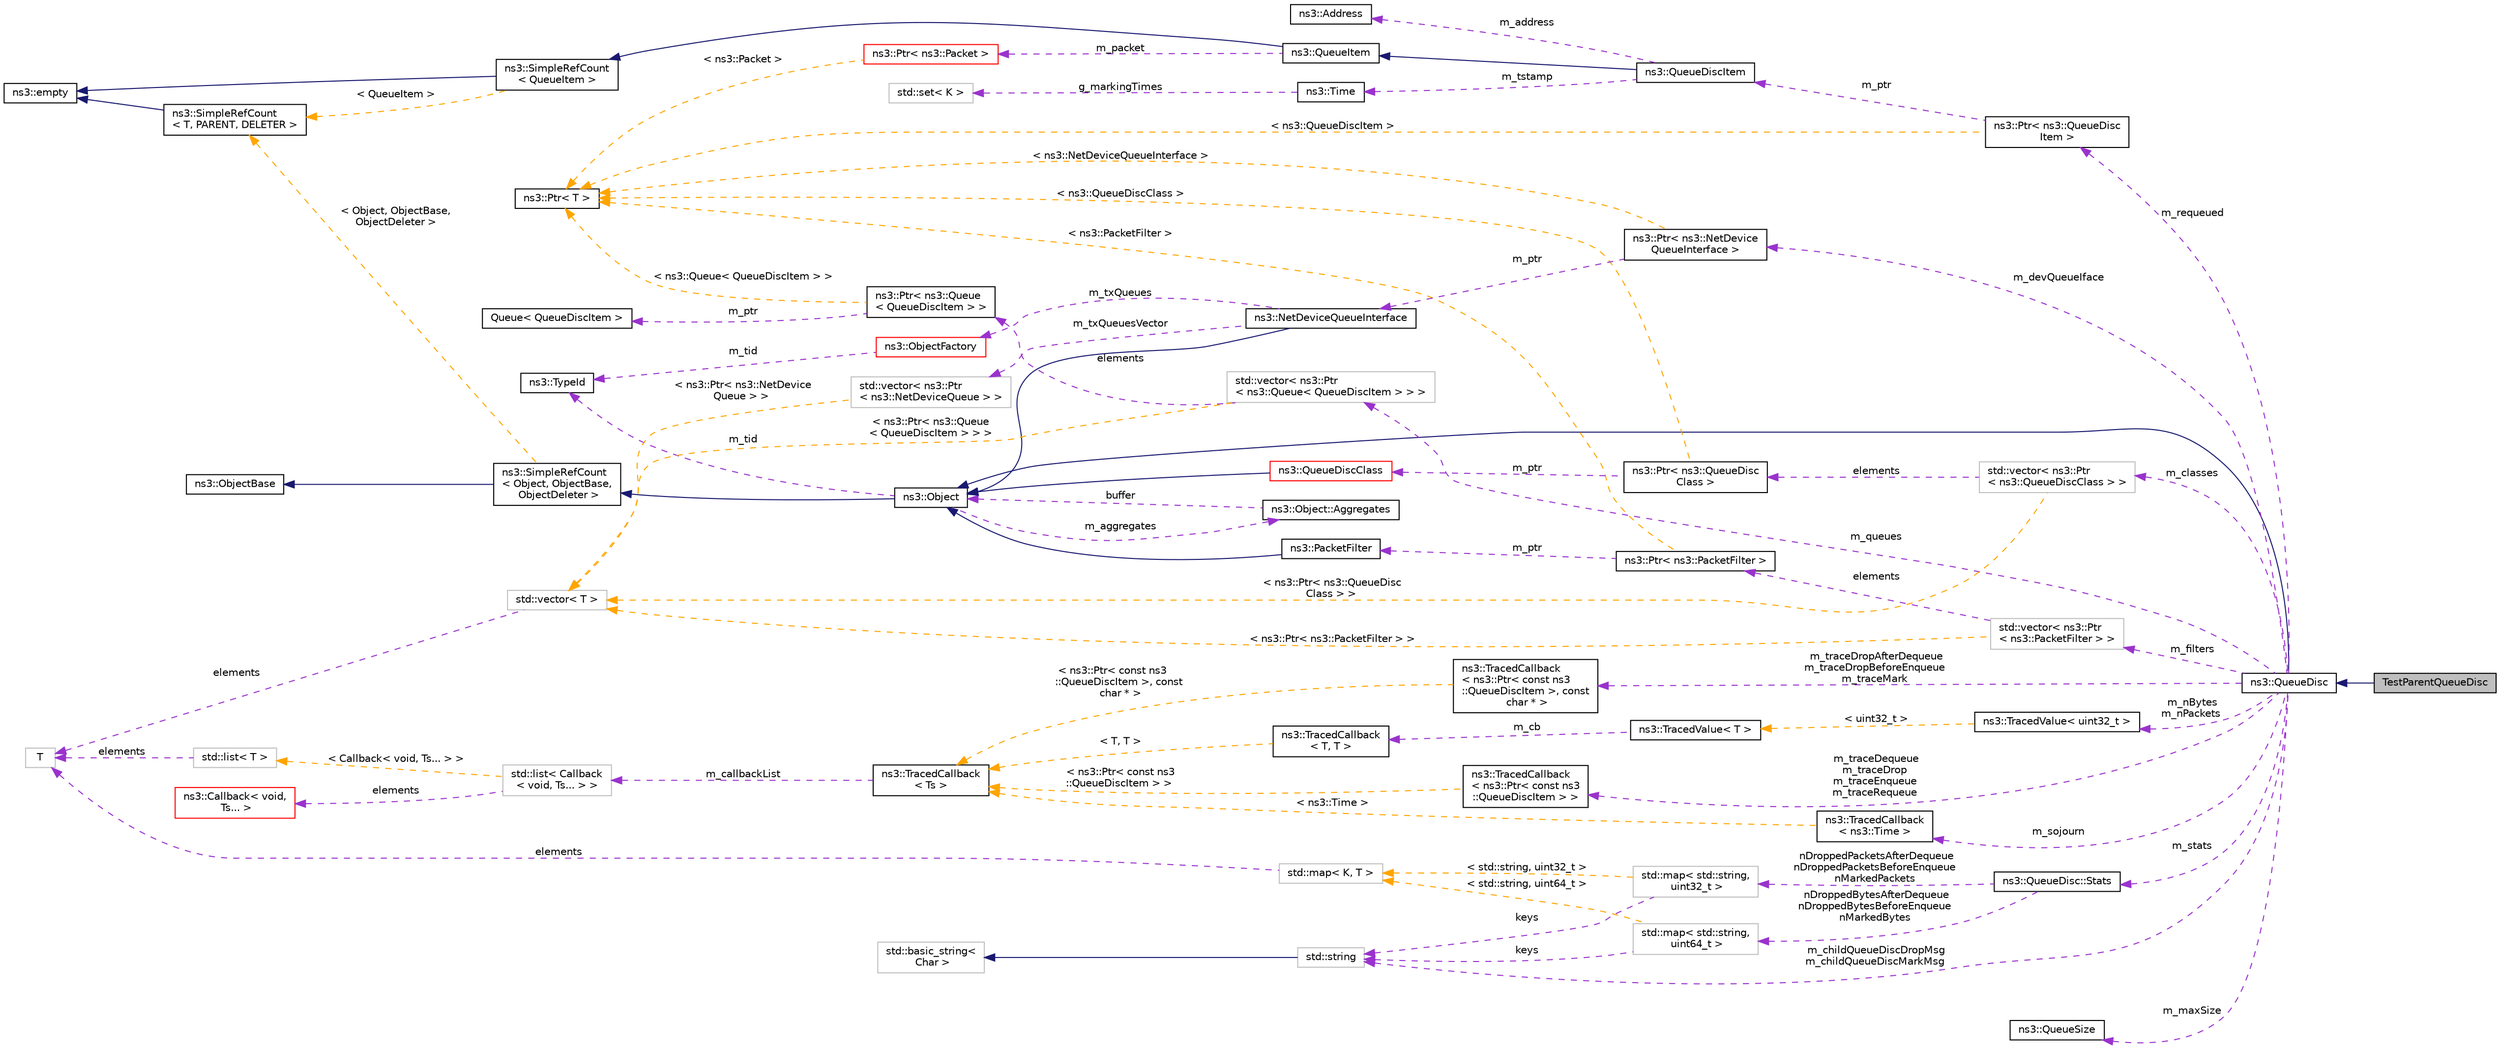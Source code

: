 digraph "TestParentQueueDisc"
{
 // LATEX_PDF_SIZE
  edge [fontname="Helvetica",fontsize="10",labelfontname="Helvetica",labelfontsize="10"];
  node [fontname="Helvetica",fontsize="10",shape=record];
  rankdir="LR";
  Node1 [label="TestParentQueueDisc",height=0.2,width=0.4,color="black", fillcolor="grey75", style="filled", fontcolor="black",tooltip="Test Parent Queue Disc having a child of type TestChildQueueDisc."];
  Node2 -> Node1 [dir="back",color="midnightblue",fontsize="10",style="solid",fontname="Helvetica"];
  Node2 [label="ns3::QueueDisc",height=0.2,width=0.4,color="black", fillcolor="white", style="filled",URL="$classns3_1_1_queue_disc.html",tooltip="QueueDisc is an abstract base class providing the interface and implementing the operations common to..."];
  Node3 -> Node2 [dir="back",color="midnightblue",fontsize="10",style="solid",fontname="Helvetica"];
  Node3 [label="ns3::Object",height=0.2,width=0.4,color="black", fillcolor="white", style="filled",URL="$classns3_1_1_object.html",tooltip="A base class which provides memory management and object aggregation."];
  Node4 -> Node3 [dir="back",color="midnightblue",fontsize="10",style="solid",fontname="Helvetica"];
  Node4 [label="ns3::SimpleRefCount\l\< Object, ObjectBase,\l ObjectDeleter \>",height=0.2,width=0.4,color="black", fillcolor="white", style="filled",URL="$classns3_1_1_simple_ref_count.html",tooltip=" "];
  Node5 -> Node4 [dir="back",color="midnightblue",fontsize="10",style="solid",fontname="Helvetica"];
  Node5 [label="ns3::ObjectBase",height=0.2,width=0.4,color="black", fillcolor="white", style="filled",URL="$classns3_1_1_object_base.html",tooltip="Anchor the ns-3 type and attribute system."];
  Node6 -> Node4 [dir="back",color="orange",fontsize="10",style="dashed",label=" \< Object, ObjectBase,\l ObjectDeleter \>" ,fontname="Helvetica"];
  Node6 [label="ns3::SimpleRefCount\l\< T, PARENT, DELETER \>",height=0.2,width=0.4,color="black", fillcolor="white", style="filled",URL="$classns3_1_1_simple_ref_count.html",tooltip="A template-based reference counting class."];
  Node7 -> Node6 [dir="back",color="midnightblue",fontsize="10",style="solid",fontname="Helvetica"];
  Node7 [label="ns3::empty",height=0.2,width=0.4,color="black", fillcolor="white", style="filled",URL="$classns3_1_1empty.html",tooltip="make Callback use a separate empty type"];
  Node8 -> Node3 [dir="back",color="darkorchid3",fontsize="10",style="dashed",label=" m_tid" ,fontname="Helvetica"];
  Node8 [label="ns3::TypeId",height=0.2,width=0.4,color="black", fillcolor="white", style="filled",URL="$classns3_1_1_type_id.html",tooltip="a unique identifier for an interface."];
  Node9 -> Node3 [dir="back",color="darkorchid3",fontsize="10",style="dashed",label=" m_aggregates" ,fontname="Helvetica"];
  Node9 [label="ns3::Object::Aggregates",height=0.2,width=0.4,color="black", fillcolor="white", style="filled",URL="$structns3_1_1_object_1_1_aggregates.html",tooltip="The list of Objects aggregated to this one."];
  Node3 -> Node9 [dir="back",color="darkorchid3",fontsize="10",style="dashed",label=" buffer" ,fontname="Helvetica"];
  Node10 -> Node2 [dir="back",color="darkorchid3",fontsize="10",style="dashed",label=" m_queues" ,fontname="Helvetica"];
  Node10 [label="std::vector\< ns3::Ptr\l\< ns3::Queue\< QueueDiscItem \> \> \>",height=0.2,width=0.4,color="grey75", fillcolor="white", style="filled",tooltip=" "];
  Node11 -> Node10 [dir="back",color="darkorchid3",fontsize="10",style="dashed",label=" elements" ,fontname="Helvetica"];
  Node11 [label="ns3::Ptr\< ns3::Queue\l\< QueueDiscItem \> \>",height=0.2,width=0.4,color="black", fillcolor="white", style="filled",URL="$classns3_1_1_ptr.html",tooltip=" "];
  Node12 -> Node11 [dir="back",color="darkorchid3",fontsize="10",style="dashed",label=" m_ptr" ,fontname="Helvetica"];
  Node12 [label="Queue\< QueueDiscItem \>",height=0.2,width=0.4,color="black", fillcolor="white", style="filled",URL="$classns3_1_1_queue_3_01_queue_disc_item_01_4.html",tooltip="Introspection did not find any typical Config paths."];
  Node13 -> Node11 [dir="back",color="orange",fontsize="10",style="dashed",label=" \< ns3::Queue\< QueueDiscItem \> \>" ,fontname="Helvetica"];
  Node13 [label="ns3::Ptr\< T \>",height=0.2,width=0.4,color="black", fillcolor="white", style="filled",URL="$classns3_1_1_ptr.html",tooltip="Smart pointer class similar to boost::intrusive_ptr."];
  Node14 -> Node10 [dir="back",color="orange",fontsize="10",style="dashed",label=" \< ns3::Ptr\< ns3::Queue\l\< QueueDiscItem \> \> \>" ,fontname="Helvetica"];
  Node14 [label="std::vector\< T \>",height=0.2,width=0.4,color="grey75", fillcolor="white", style="filled",tooltip=" "];
  Node15 -> Node14 [dir="back",color="darkorchid3",fontsize="10",style="dashed",label=" elements" ,fontname="Helvetica"];
  Node15 [label="T",height=0.2,width=0.4,color="grey75", fillcolor="white", style="filled",tooltip=" "];
  Node16 -> Node2 [dir="back",color="darkorchid3",fontsize="10",style="dashed",label=" m_traceDequeue\nm_traceDrop\nm_traceEnqueue\nm_traceRequeue" ,fontname="Helvetica"];
  Node16 [label="ns3::TracedCallback\l\< ns3::Ptr\< const ns3\l::QueueDiscItem \> \>",height=0.2,width=0.4,color="black", fillcolor="white", style="filled",URL="$classns3_1_1_traced_callback.html",tooltip=" "];
  Node17 -> Node16 [dir="back",color="orange",fontsize="10",style="dashed",label=" \< ns3::Ptr\< const ns3\l::QueueDiscItem \> \>" ,fontname="Helvetica"];
  Node17 [label="ns3::TracedCallback\l\< Ts \>",height=0.2,width=0.4,color="black", fillcolor="white", style="filled",URL="$classns3_1_1_traced_callback.html",tooltip="Forward calls to a chain of Callback."];
  Node18 -> Node17 [dir="back",color="darkorchid3",fontsize="10",style="dashed",label=" m_callbackList" ,fontname="Helvetica"];
  Node18 [label="std::list\< Callback\l\< void, Ts... \> \>",height=0.2,width=0.4,color="grey75", fillcolor="white", style="filled",tooltip=" "];
  Node19 -> Node18 [dir="back",color="darkorchid3",fontsize="10",style="dashed",label=" elements" ,fontname="Helvetica"];
  Node19 [label="ns3::Callback\< void,\l Ts... \>",height=0.2,width=0.4,color="red", fillcolor="white", style="filled",URL="$classns3_1_1_callback.html",tooltip=" "];
  Node25 -> Node18 [dir="back",color="orange",fontsize="10",style="dashed",label=" \< Callback\< void, Ts... \> \>" ,fontname="Helvetica"];
  Node25 [label="std::list\< T \>",height=0.2,width=0.4,color="grey75", fillcolor="white", style="filled",tooltip=" "];
  Node15 -> Node25 [dir="back",color="darkorchid3",fontsize="10",style="dashed",label=" elements" ,fontname="Helvetica"];
  Node26 -> Node2 [dir="back",color="darkorchid3",fontsize="10",style="dashed",label=" m_maxSize" ,fontname="Helvetica"];
  Node26 [label="ns3::QueueSize",height=0.2,width=0.4,color="black", fillcolor="white", style="filled",URL="$classns3_1_1_queue_size.html",tooltip="Class for representing queue sizes."];
  Node27 -> Node2 [dir="back",color="darkorchid3",fontsize="10",style="dashed",label=" m_filters" ,fontname="Helvetica"];
  Node27 [label="std::vector\< ns3::Ptr\l\< ns3::PacketFilter \> \>",height=0.2,width=0.4,color="grey75", fillcolor="white", style="filled",tooltip=" "];
  Node28 -> Node27 [dir="back",color="darkorchid3",fontsize="10",style="dashed",label=" elements" ,fontname="Helvetica"];
  Node28 [label="ns3::Ptr\< ns3::PacketFilter \>",height=0.2,width=0.4,color="black", fillcolor="white", style="filled",URL="$classns3_1_1_ptr.html",tooltip=" "];
  Node29 -> Node28 [dir="back",color="darkorchid3",fontsize="10",style="dashed",label=" m_ptr" ,fontname="Helvetica"];
  Node29 [label="ns3::PacketFilter",height=0.2,width=0.4,color="black", fillcolor="white", style="filled",URL="$classns3_1_1_packet_filter.html",tooltip="PacketFilter is the abstract base class for filters used by queue discs to classify packets."];
  Node3 -> Node29 [dir="back",color="midnightblue",fontsize="10",style="solid",fontname="Helvetica"];
  Node13 -> Node28 [dir="back",color="orange",fontsize="10",style="dashed",label=" \< ns3::PacketFilter \>" ,fontname="Helvetica"];
  Node14 -> Node27 [dir="back",color="orange",fontsize="10",style="dashed",label=" \< ns3::Ptr\< ns3::PacketFilter \> \>" ,fontname="Helvetica"];
  Node30 -> Node2 [dir="back",color="darkorchid3",fontsize="10",style="dashed",label=" m_requeued" ,fontname="Helvetica"];
  Node30 [label="ns3::Ptr\< ns3::QueueDisc\lItem \>",height=0.2,width=0.4,color="black", fillcolor="white", style="filled",URL="$classns3_1_1_ptr.html",tooltip=" "];
  Node31 -> Node30 [dir="back",color="darkorchid3",fontsize="10",style="dashed",label=" m_ptr" ,fontname="Helvetica"];
  Node31 [label="ns3::QueueDiscItem",height=0.2,width=0.4,color="black", fillcolor="white", style="filled",URL="$classns3_1_1_queue_disc_item.html",tooltip="QueueDiscItem is the abstract base class for items that are stored in a queue disc."];
  Node32 -> Node31 [dir="back",color="midnightblue",fontsize="10",style="solid",fontname="Helvetica"];
  Node32 [label="ns3::QueueItem",height=0.2,width=0.4,color="black", fillcolor="white", style="filled",URL="$classns3_1_1_queue_item.html",tooltip="Base class to represent items of packet Queues."];
  Node33 -> Node32 [dir="back",color="midnightblue",fontsize="10",style="solid",fontname="Helvetica"];
  Node33 [label="ns3::SimpleRefCount\l\< QueueItem \>",height=0.2,width=0.4,color="black", fillcolor="white", style="filled",URL="$classns3_1_1_simple_ref_count.html",tooltip=" "];
  Node7 -> Node33 [dir="back",color="midnightblue",fontsize="10",style="solid",fontname="Helvetica"];
  Node6 -> Node33 [dir="back",color="orange",fontsize="10",style="dashed",label=" \< QueueItem \>" ,fontname="Helvetica"];
  Node34 -> Node32 [dir="back",color="darkorchid3",fontsize="10",style="dashed",label=" m_packet" ,fontname="Helvetica"];
  Node34 [label="ns3::Ptr\< ns3::Packet \>",height=0.2,width=0.4,color="red", fillcolor="white", style="filled",URL="$classns3_1_1_ptr.html",tooltip=" "];
  Node13 -> Node34 [dir="back",color="orange",fontsize="10",style="dashed",label=" \< ns3::Packet \>" ,fontname="Helvetica"];
  Node51 -> Node31 [dir="back",color="darkorchid3",fontsize="10",style="dashed",label=" m_address" ,fontname="Helvetica"];
  Node51 [label="ns3::Address",height=0.2,width=0.4,color="black", fillcolor="white", style="filled",URL="$classns3_1_1_address.html",tooltip="a polymophic address class"];
  Node52 -> Node31 [dir="back",color="darkorchid3",fontsize="10",style="dashed",label=" m_tstamp" ,fontname="Helvetica"];
  Node52 [label="ns3::Time",height=0.2,width=0.4,color="black", fillcolor="white", style="filled",URL="$classns3_1_1_time.html",tooltip="Simulation virtual time values and global simulation resolution."];
  Node53 -> Node52 [dir="back",color="darkorchid3",fontsize="10",style="dashed",label=" g_markingTimes" ,fontname="Helvetica"];
  Node53 [label="std::set\< K \>",height=0.2,width=0.4,color="grey75", fillcolor="white", style="filled",tooltip=" "];
  Node13 -> Node30 [dir="back",color="orange",fontsize="10",style="dashed",label=" \< ns3::QueueDiscItem \>" ,fontname="Helvetica"];
  Node55 -> Node2 [dir="back",color="darkorchid3",fontsize="10",style="dashed",label=" m_classes" ,fontname="Helvetica"];
  Node55 [label="std::vector\< ns3::Ptr\l\< ns3::QueueDiscClass \> \>",height=0.2,width=0.4,color="grey75", fillcolor="white", style="filled",tooltip=" "];
  Node56 -> Node55 [dir="back",color="darkorchid3",fontsize="10",style="dashed",label=" elements" ,fontname="Helvetica"];
  Node56 [label="ns3::Ptr\< ns3::QueueDisc\lClass \>",height=0.2,width=0.4,color="black", fillcolor="white", style="filled",URL="$classns3_1_1_ptr.html",tooltip=" "];
  Node57 -> Node56 [dir="back",color="darkorchid3",fontsize="10",style="dashed",label=" m_ptr" ,fontname="Helvetica"];
  Node57 [label="ns3::QueueDiscClass",height=0.2,width=0.4,color="red", fillcolor="white", style="filled",URL="$classns3_1_1_queue_disc_class.html",tooltip="QueueDiscClass is the base class for classes that are included in a queue disc."];
  Node3 -> Node57 [dir="back",color="midnightblue",fontsize="10",style="solid",fontname="Helvetica"];
  Node13 -> Node56 [dir="back",color="orange",fontsize="10",style="dashed",label=" \< ns3::QueueDiscClass \>" ,fontname="Helvetica"];
  Node14 -> Node55 [dir="back",color="orange",fontsize="10",style="dashed",label=" \< ns3::Ptr\< ns3::QueueDisc\lClass \> \>" ,fontname="Helvetica"];
  Node59 -> Node2 [dir="back",color="darkorchid3",fontsize="10",style="dashed",label=" m_sojourn" ,fontname="Helvetica"];
  Node59 [label="ns3::TracedCallback\l\< ns3::Time \>",height=0.2,width=0.4,color="black", fillcolor="white", style="filled",URL="$classns3_1_1_traced_callback.html",tooltip=" "];
  Node17 -> Node59 [dir="back",color="orange",fontsize="10",style="dashed",label=" \< ns3::Time \>" ,fontname="Helvetica"];
  Node60 -> Node2 [dir="back",color="darkorchid3",fontsize="10",style="dashed",label=" m_devQueueIface" ,fontname="Helvetica"];
  Node60 [label="ns3::Ptr\< ns3::NetDevice\lQueueInterface \>",height=0.2,width=0.4,color="black", fillcolor="white", style="filled",URL="$classns3_1_1_ptr.html",tooltip=" "];
  Node61 -> Node60 [dir="back",color="darkorchid3",fontsize="10",style="dashed",label=" m_ptr" ,fontname="Helvetica"];
  Node61 [label="ns3::NetDeviceQueueInterface",height=0.2,width=0.4,color="black", fillcolor="white", style="filled",URL="$classns3_1_1_net_device_queue_interface.html",tooltip="Network device transmission queue interface."];
  Node3 -> Node61 [dir="back",color="midnightblue",fontsize="10",style="solid",fontname="Helvetica"];
  Node62 -> Node61 [dir="back",color="darkorchid3",fontsize="10",style="dashed",label=" m_txQueues" ,fontname="Helvetica"];
  Node62 [label="ns3::ObjectFactory",height=0.2,width=0.4,color="red", fillcolor="white", style="filled",URL="$classns3_1_1_object_factory.html",tooltip="Instantiate subclasses of ns3::Object."];
  Node8 -> Node62 [dir="back",color="darkorchid3",fontsize="10",style="dashed",label=" m_tid" ,fontname="Helvetica"];
  Node74 -> Node61 [dir="back",color="darkorchid3",fontsize="10",style="dashed",label=" m_txQueuesVector" ,fontname="Helvetica"];
  Node74 [label="std::vector\< ns3::Ptr\l\< ns3::NetDeviceQueue \> \>",height=0.2,width=0.4,color="grey75", fillcolor="white", style="filled",tooltip=" "];
  Node14 -> Node74 [dir="back",color="orange",fontsize="10",style="dashed",label=" \< ns3::Ptr\< ns3::NetDevice\lQueue \> \>" ,fontname="Helvetica"];
  Node13 -> Node60 [dir="back",color="orange",fontsize="10",style="dashed",label=" \< ns3::NetDeviceQueueInterface \>" ,fontname="Helvetica"];
  Node82 -> Node2 [dir="back",color="darkorchid3",fontsize="10",style="dashed",label=" m_stats" ,fontname="Helvetica"];
  Node82 [label="ns3::QueueDisc::Stats",height=0.2,width=0.4,color="black", fillcolor="white", style="filled",URL="$structns3_1_1_queue_disc_1_1_stats.html",tooltip="Structure that keeps the queue disc statistics."];
  Node83 -> Node82 [dir="back",color="darkorchid3",fontsize="10",style="dashed",label=" nDroppedPacketsAfterDequeue\nnDroppedPacketsBeforeEnqueue\nnMarkedPackets" ,fontname="Helvetica"];
  Node83 [label="std::map\< std::string,\l uint32_t \>",height=0.2,width=0.4,color="grey75", fillcolor="white", style="filled",tooltip=" "];
  Node66 -> Node83 [dir="back",color="darkorchid3",fontsize="10",style="dashed",label=" keys" ,fontname="Helvetica"];
  Node66 [label="std::string",height=0.2,width=0.4,color="grey75", fillcolor="white", style="filled",tooltip=" "];
  Node67 -> Node66 [dir="back",color="midnightblue",fontsize="10",style="solid",fontname="Helvetica"];
  Node67 [label="std::basic_string\<\l Char \>",height=0.2,width=0.4,color="grey75", fillcolor="white", style="filled",tooltip=" "];
  Node84 -> Node83 [dir="back",color="orange",fontsize="10",style="dashed",label=" \< std::string, uint32_t \>" ,fontname="Helvetica"];
  Node84 [label="std::map\< K, T \>",height=0.2,width=0.4,color="grey75", fillcolor="white", style="filled",tooltip=" "];
  Node15 -> Node84 [dir="back",color="darkorchid3",fontsize="10",style="dashed",label=" elements" ,fontname="Helvetica"];
  Node85 -> Node82 [dir="back",color="darkorchid3",fontsize="10",style="dashed",label=" nDroppedBytesAfterDequeue\nnDroppedBytesBeforeEnqueue\nnMarkedBytes" ,fontname="Helvetica"];
  Node85 [label="std::map\< std::string,\l uint64_t \>",height=0.2,width=0.4,color="grey75", fillcolor="white", style="filled",tooltip=" "];
  Node66 -> Node85 [dir="back",color="darkorchid3",fontsize="10",style="dashed",label=" keys" ,fontname="Helvetica"];
  Node84 -> Node85 [dir="back",color="orange",fontsize="10",style="dashed",label=" \< std::string, uint64_t \>" ,fontname="Helvetica"];
  Node66 -> Node2 [dir="back",color="darkorchid3",fontsize="10",style="dashed",label=" m_childQueueDiscDropMsg\nm_childQueueDiscMarkMsg" ,fontname="Helvetica"];
  Node86 -> Node2 [dir="back",color="darkorchid3",fontsize="10",style="dashed",label=" m_traceDropAfterDequeue\nm_traceDropBeforeEnqueue\nm_traceMark" ,fontname="Helvetica"];
  Node86 [label="ns3::TracedCallback\l\< ns3::Ptr\< const ns3\l::QueueDiscItem \>, const\l char * \>",height=0.2,width=0.4,color="black", fillcolor="white", style="filled",URL="$classns3_1_1_traced_callback.html",tooltip=" "];
  Node17 -> Node86 [dir="back",color="orange",fontsize="10",style="dashed",label=" \< ns3::Ptr\< const ns3\l::QueueDiscItem \>, const\l char * \>" ,fontname="Helvetica"];
  Node87 -> Node2 [dir="back",color="darkorchid3",fontsize="10",style="dashed",label=" m_nBytes\nm_nPackets" ,fontname="Helvetica"];
  Node87 [label="ns3::TracedValue\< uint32_t \>",height=0.2,width=0.4,color="black", fillcolor="white", style="filled",URL="$classns3_1_1_traced_value.html",tooltip=" "];
  Node88 -> Node87 [dir="back",color="orange",fontsize="10",style="dashed",label=" \< uint32_t \>" ,fontname="Helvetica"];
  Node88 [label="ns3::TracedValue\< T \>",height=0.2,width=0.4,color="black", fillcolor="white", style="filled",URL="$classns3_1_1_traced_value.html",tooltip="Trace classes with value semantics."];
  Node89 -> Node88 [dir="back",color="darkorchid3",fontsize="10",style="dashed",label=" m_cb" ,fontname="Helvetica"];
  Node89 [label="ns3::TracedCallback\l\< T, T \>",height=0.2,width=0.4,color="black", fillcolor="white", style="filled",URL="$classns3_1_1_traced_callback.html",tooltip=" "];
  Node17 -> Node89 [dir="back",color="orange",fontsize="10",style="dashed",label=" \< T, T \>" ,fontname="Helvetica"];
}
